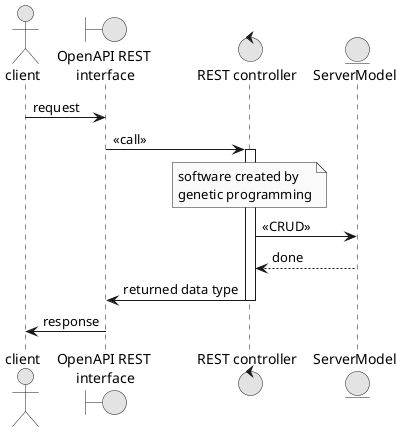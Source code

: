 @startuml
skinparam monochrome true
skinparam componentStyle uml2

actor client
boundary "OpenAPI REST\n interface" as RESTinterface
control "REST controller" as RESTcontroller
entity ServerModel

client -> RESTinterface: request
RESTinterface -> RESTcontroller: << call >>

activate RESTcontroller

note over RESTcontroller 
software created by
genetic programming
endnote

RESTcontroller -> ServerModel: << CRUD >>
ServerModel --> RESTcontroller: done
RESTcontroller -> RESTinterface: returned data type

deactivate RESTcontroller

RESTinterface -> client: response
@enduml